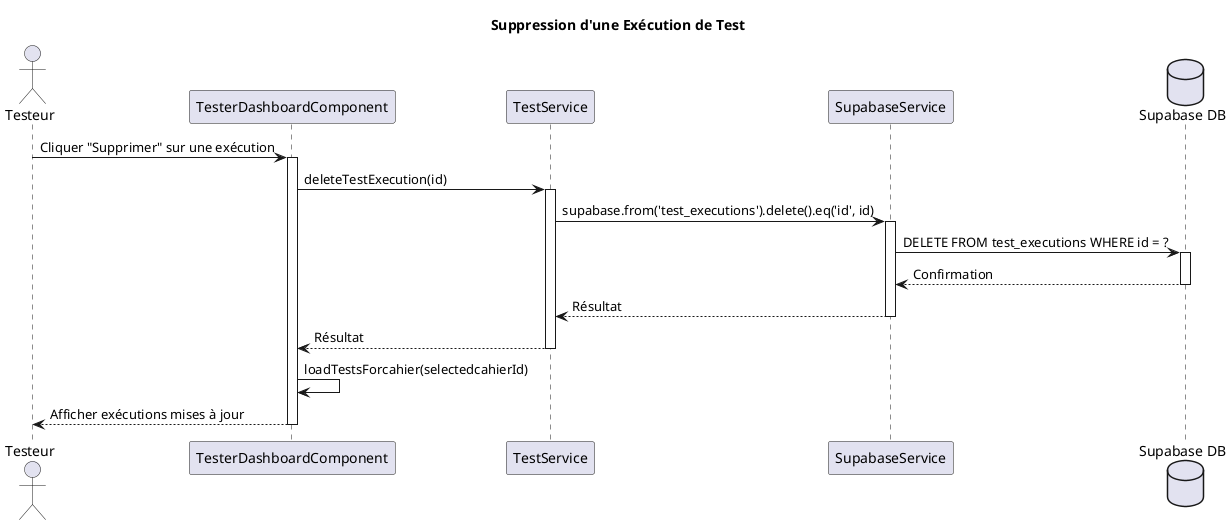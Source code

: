 @startuml Séquence 6 - Suppression d'une Exécution de Test

actor "Testeur" as Tester
participant "TesterDashboardComponent" as Dashboard
participant "TestService" as TestSvc
participant "SupabaseService" as Supabase
database "Supabase DB" as DB

title Suppression d'une Exécution de Test

Tester -> Dashboard : Cliquer "Supprimer" sur une exécution
activate Dashboard

Dashboard -> TestSvc : deleteTestExecution(id)
activate TestSvc

TestSvc -> Supabase : supabase.from('test_executions').delete().eq('id', id)
activate Supabase

Supabase -> DB : DELETE FROM test_executions WHERE id = ?
activate DB
DB --> Supabase : Confirmation
deactivate DB

Supabase --> TestSvc : Résultat
deactivate Supabase

TestSvc --> Dashboard : Résultat
deactivate TestSvc

Dashboard -> Dashboard : loadTestsForcahier(selectedcahierId)
Dashboard --> Tester : Afficher exécutions mises à jour
deactivate Dashboard

@enduml
